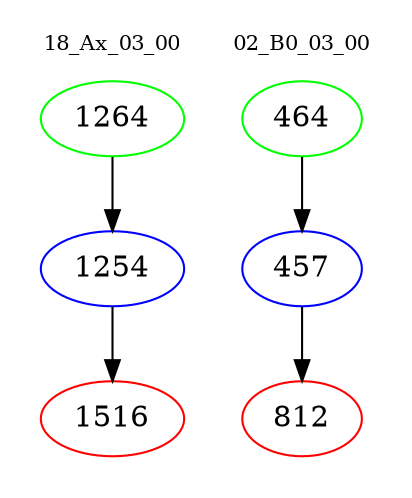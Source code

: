 digraph{
subgraph cluster_0 {
color = white
label = "18_Ax_03_00";
fontsize=10;
T0_1264 [label="1264", color="green"]
T0_1264 -> T0_1254 [color="black"]
T0_1254 [label="1254", color="blue"]
T0_1254 -> T0_1516 [color="black"]
T0_1516 [label="1516", color="red"]
}
subgraph cluster_1 {
color = white
label = "02_B0_03_00";
fontsize=10;
T1_464 [label="464", color="green"]
T1_464 -> T1_457 [color="black"]
T1_457 [label="457", color="blue"]
T1_457 -> T1_812 [color="black"]
T1_812 [label="812", color="red"]
}
}
